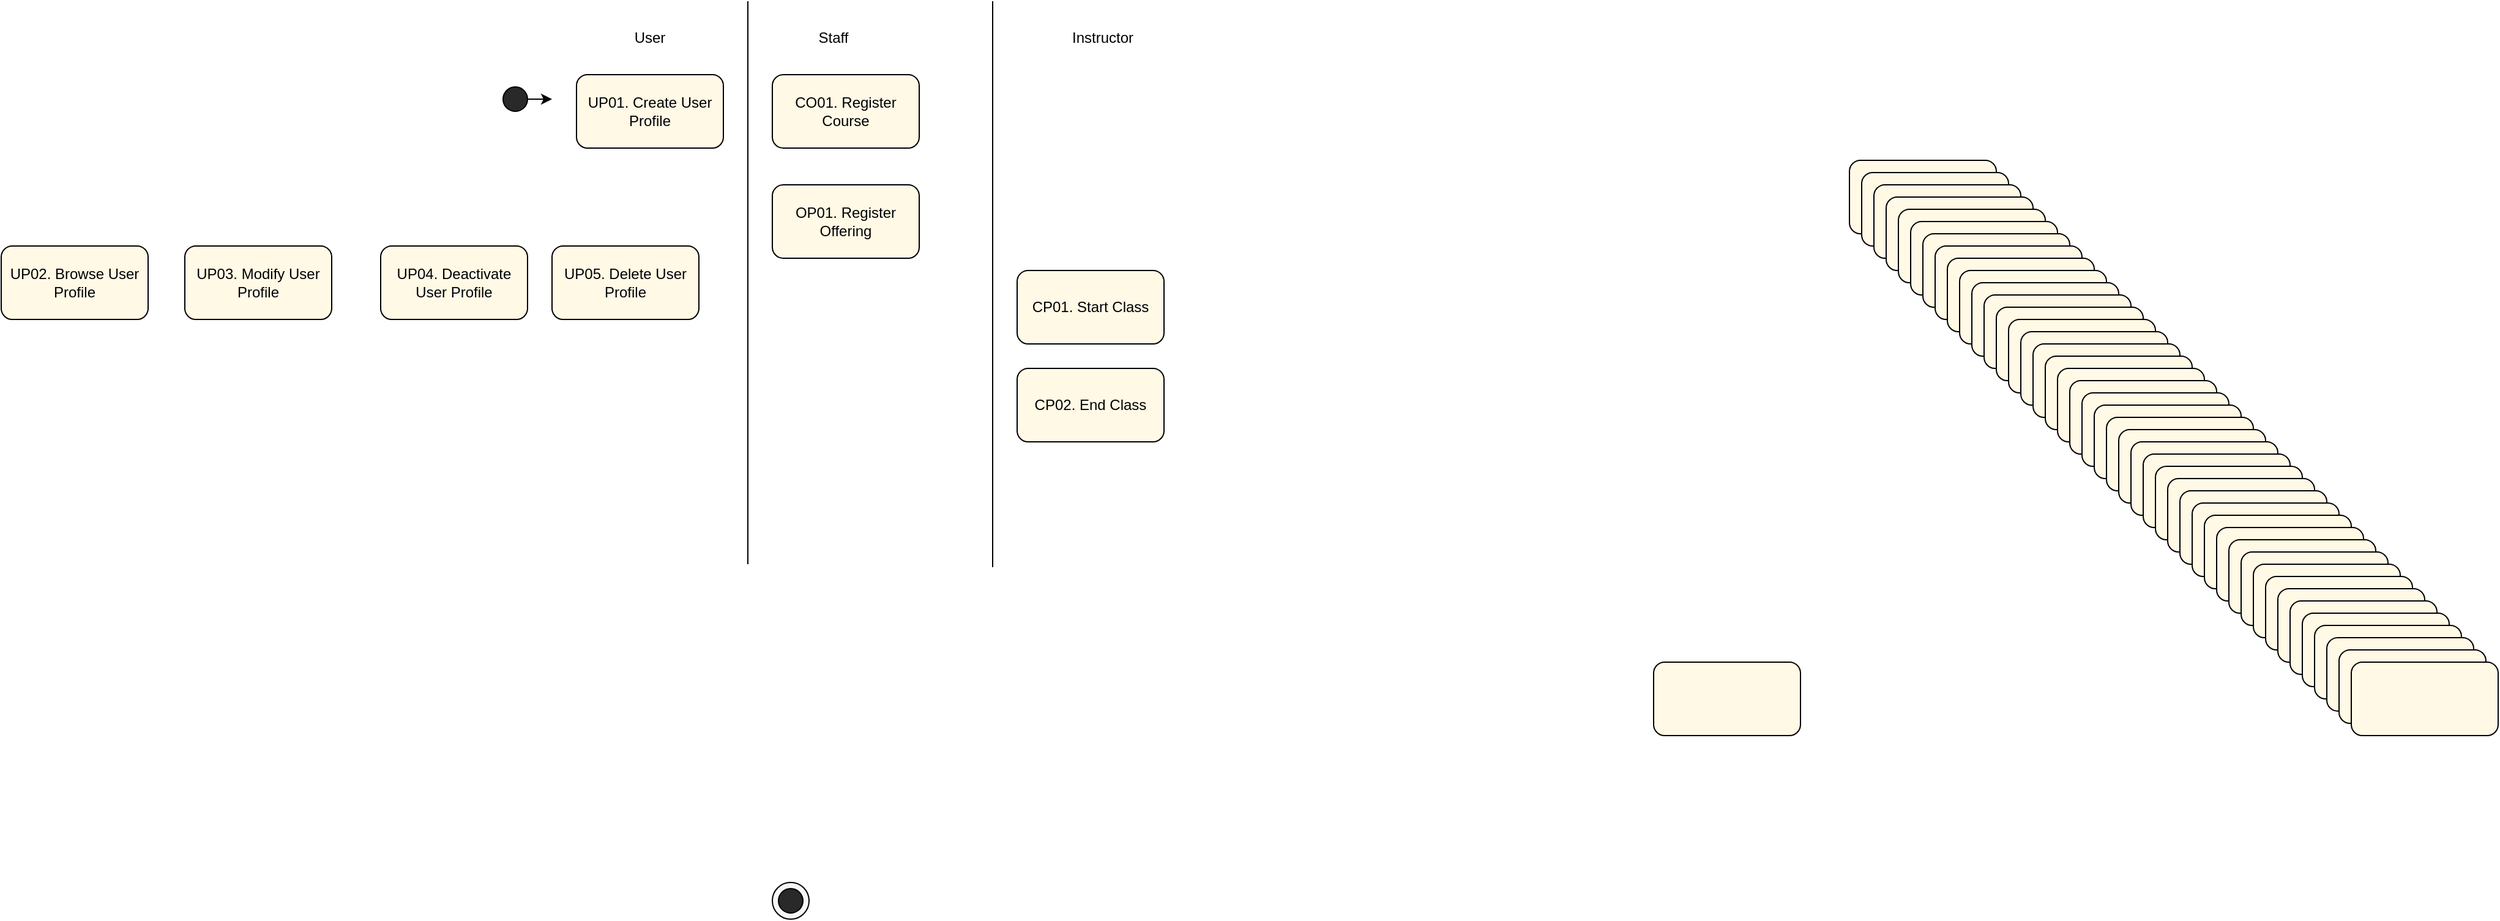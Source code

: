 <mxfile version="13.7.9" type="github">
  <diagram id="o5HTqguN4TyBWtxsFD9D" name="Page-1">
    <mxGraphModel dx="1416" dy="528" grid="1" gridSize="10" guides="1" tooltips="1" connect="1" arrows="1" fold="1" page="1" pageScale="1" pageWidth="827" pageHeight="1169" math="0" shadow="0">
      <root>
        <mxCell id="0" />
        <mxCell id="1" parent="0" />
        <mxCell id="fRjeeRejCwsMr5DVCLFa-1" value="" style="ellipse;whiteSpace=wrap;html=1;aspect=fixed;fillColor=#292929;" vertex="1" parent="1">
          <mxGeometry x="40" y="70" width="20" height="20" as="geometry" />
        </mxCell>
        <mxCell id="fRjeeRejCwsMr5DVCLFa-5" value="" style="group" vertex="1" connectable="0" parent="1">
          <mxGeometry x="260" y="720" width="30" height="30" as="geometry" />
        </mxCell>
        <mxCell id="fRjeeRejCwsMr5DVCLFa-3" value="" style="ellipse;whiteSpace=wrap;html=1;aspect=fixed;fillColor=#F7F7F7;" vertex="1" parent="fRjeeRejCwsMr5DVCLFa-5">
          <mxGeometry width="30" height="30" as="geometry" />
        </mxCell>
        <mxCell id="fRjeeRejCwsMr5DVCLFa-2" value="" style="ellipse;whiteSpace=wrap;html=1;aspect=fixed;fillColor=#292929;" vertex="1" parent="fRjeeRejCwsMr5DVCLFa-5">
          <mxGeometry x="5" y="5" width="20" height="20" as="geometry" />
        </mxCell>
        <mxCell id="fRjeeRejCwsMr5DVCLFa-7" value="UP01. Create User Profile" style="rounded=1;whiteSpace=wrap;html=1;fillColor=#FFF9E6;" vertex="1" parent="1">
          <mxGeometry x="100" y="60" width="120" height="60" as="geometry" />
        </mxCell>
        <mxCell id="fRjeeRejCwsMr5DVCLFa-8" value="CO01. Register Course" style="rounded=1;whiteSpace=wrap;html=1;fillColor=#FFF9E6;" vertex="1" parent="1">
          <mxGeometry x="260" y="60" width="120" height="60" as="geometry" />
        </mxCell>
        <mxCell id="fRjeeRejCwsMr5DVCLFa-9" value="" style="rounded=1;whiteSpace=wrap;html=1;fillColor=#FFF9E6;" vertex="1" parent="1">
          <mxGeometry x="1140" y="130" width="120" height="60" as="geometry" />
        </mxCell>
        <mxCell id="fRjeeRejCwsMr5DVCLFa-10" value="" style="rounded=1;whiteSpace=wrap;html=1;fillColor=#FFF9E6;" vertex="1" parent="1">
          <mxGeometry x="1150" y="140" width="120" height="60" as="geometry" />
        </mxCell>
        <mxCell id="fRjeeRejCwsMr5DVCLFa-11" value="" style="rounded=1;whiteSpace=wrap;html=1;fillColor=#FFF9E6;" vertex="1" parent="1">
          <mxGeometry x="1160" y="150" width="120" height="60" as="geometry" />
        </mxCell>
        <mxCell id="fRjeeRejCwsMr5DVCLFa-12" value="" style="rounded=1;whiteSpace=wrap;html=1;fillColor=#FFF9E6;" vertex="1" parent="1">
          <mxGeometry x="1170" y="160" width="120" height="60" as="geometry" />
        </mxCell>
        <mxCell id="fRjeeRejCwsMr5DVCLFa-13" value="" style="rounded=1;whiteSpace=wrap;html=1;fillColor=#FFF9E6;" vertex="1" parent="1">
          <mxGeometry x="1180" y="170" width="120" height="60" as="geometry" />
        </mxCell>
        <mxCell id="fRjeeRejCwsMr5DVCLFa-14" value="" style="rounded=1;whiteSpace=wrap;html=1;fillColor=#FFF9E6;" vertex="1" parent="1">
          <mxGeometry x="1190" y="180" width="120" height="60" as="geometry" />
        </mxCell>
        <mxCell id="fRjeeRejCwsMr5DVCLFa-15" value="" style="rounded=1;whiteSpace=wrap;html=1;fillColor=#FFF9E6;" vertex="1" parent="1">
          <mxGeometry x="1200" y="190" width="120" height="60" as="geometry" />
        </mxCell>
        <mxCell id="fRjeeRejCwsMr5DVCLFa-16" value="" style="rounded=1;whiteSpace=wrap;html=1;fillColor=#FFF9E6;" vertex="1" parent="1">
          <mxGeometry x="1210" y="200" width="120" height="60" as="geometry" />
        </mxCell>
        <mxCell id="fRjeeRejCwsMr5DVCLFa-17" value="" style="rounded=1;whiteSpace=wrap;html=1;fillColor=#FFF9E6;" vertex="1" parent="1">
          <mxGeometry x="1220" y="210" width="120" height="60" as="geometry" />
        </mxCell>
        <mxCell id="fRjeeRejCwsMr5DVCLFa-18" value="" style="rounded=1;whiteSpace=wrap;html=1;fillColor=#FFF9E6;" vertex="1" parent="1">
          <mxGeometry x="1230" y="220" width="120" height="60" as="geometry" />
        </mxCell>
        <mxCell id="fRjeeRejCwsMr5DVCLFa-19" value="" style="rounded=1;whiteSpace=wrap;html=1;fillColor=#FFF9E6;" vertex="1" parent="1">
          <mxGeometry x="1240" y="230" width="120" height="60" as="geometry" />
        </mxCell>
        <mxCell id="fRjeeRejCwsMr5DVCLFa-20" value="" style="rounded=1;whiteSpace=wrap;html=1;fillColor=#FFF9E6;" vertex="1" parent="1">
          <mxGeometry x="1250" y="240" width="120" height="60" as="geometry" />
        </mxCell>
        <mxCell id="fRjeeRejCwsMr5DVCLFa-21" value="" style="rounded=1;whiteSpace=wrap;html=1;fillColor=#FFF9E6;" vertex="1" parent="1">
          <mxGeometry x="1260" y="250" width="120" height="60" as="geometry" />
        </mxCell>
        <mxCell id="fRjeeRejCwsMr5DVCLFa-22" value="" style="rounded=1;whiteSpace=wrap;html=1;fillColor=#FFF9E6;" vertex="1" parent="1">
          <mxGeometry x="1270" y="260" width="120" height="60" as="geometry" />
        </mxCell>
        <mxCell id="fRjeeRejCwsMr5DVCLFa-23" value="" style="rounded=1;whiteSpace=wrap;html=1;fillColor=#FFF9E6;" vertex="1" parent="1">
          <mxGeometry x="1280" y="270" width="120" height="60" as="geometry" />
        </mxCell>
        <mxCell id="fRjeeRejCwsMr5DVCLFa-24" value="" style="rounded=1;whiteSpace=wrap;html=1;fillColor=#FFF9E6;" vertex="1" parent="1">
          <mxGeometry x="1290" y="280" width="120" height="60" as="geometry" />
        </mxCell>
        <mxCell id="fRjeeRejCwsMr5DVCLFa-25" value="" style="rounded=1;whiteSpace=wrap;html=1;fillColor=#FFF9E6;" vertex="1" parent="1">
          <mxGeometry x="1300" y="290" width="120" height="60" as="geometry" />
        </mxCell>
        <mxCell id="fRjeeRejCwsMr5DVCLFa-26" value="" style="rounded=1;whiteSpace=wrap;html=1;fillColor=#FFF9E6;" vertex="1" parent="1">
          <mxGeometry x="1310" y="300" width="120" height="60" as="geometry" />
        </mxCell>
        <mxCell id="fRjeeRejCwsMr5DVCLFa-27" value="" style="rounded=1;whiteSpace=wrap;html=1;fillColor=#FFF9E6;" vertex="1" parent="1">
          <mxGeometry x="1320" y="310" width="120" height="60" as="geometry" />
        </mxCell>
        <mxCell id="fRjeeRejCwsMr5DVCLFa-28" value="" style="rounded=1;whiteSpace=wrap;html=1;fillColor=#FFF9E6;" vertex="1" parent="1">
          <mxGeometry x="1330" y="320" width="120" height="60" as="geometry" />
        </mxCell>
        <mxCell id="fRjeeRejCwsMr5DVCLFa-29" value="" style="rounded=1;whiteSpace=wrap;html=1;fillColor=#FFF9E6;" vertex="1" parent="1">
          <mxGeometry x="1340" y="330" width="120" height="60" as="geometry" />
        </mxCell>
        <mxCell id="fRjeeRejCwsMr5DVCLFa-30" value="" style="rounded=1;whiteSpace=wrap;html=1;fillColor=#FFF9E6;" vertex="1" parent="1">
          <mxGeometry x="1350" y="340" width="120" height="60" as="geometry" />
        </mxCell>
        <mxCell id="fRjeeRejCwsMr5DVCLFa-31" value="" style="rounded=1;whiteSpace=wrap;html=1;fillColor=#FFF9E6;" vertex="1" parent="1">
          <mxGeometry x="1360" y="350" width="120" height="60" as="geometry" />
        </mxCell>
        <mxCell id="fRjeeRejCwsMr5DVCLFa-32" value="" style="rounded=1;whiteSpace=wrap;html=1;fillColor=#FFF9E6;" vertex="1" parent="1">
          <mxGeometry x="1370" y="360" width="120" height="60" as="geometry" />
        </mxCell>
        <mxCell id="fRjeeRejCwsMr5DVCLFa-33" value="" style="rounded=1;whiteSpace=wrap;html=1;fillColor=#FFF9E6;" vertex="1" parent="1">
          <mxGeometry x="1380" y="370" width="120" height="60" as="geometry" />
        </mxCell>
        <mxCell id="fRjeeRejCwsMr5DVCLFa-34" value="" style="rounded=1;whiteSpace=wrap;html=1;fillColor=#FFF9E6;" vertex="1" parent="1">
          <mxGeometry x="1390" y="380" width="120" height="60" as="geometry" />
        </mxCell>
        <mxCell id="fRjeeRejCwsMr5DVCLFa-35" value="" style="rounded=1;whiteSpace=wrap;html=1;fillColor=#FFF9E6;" vertex="1" parent="1">
          <mxGeometry x="1400" y="390" width="120" height="60" as="geometry" />
        </mxCell>
        <mxCell id="fRjeeRejCwsMr5DVCLFa-36" value="" style="rounded=1;whiteSpace=wrap;html=1;fillColor=#FFF9E6;" vertex="1" parent="1">
          <mxGeometry x="1410" y="400" width="120" height="60" as="geometry" />
        </mxCell>
        <mxCell id="fRjeeRejCwsMr5DVCLFa-37" value="" style="rounded=1;whiteSpace=wrap;html=1;fillColor=#FFF9E6;" vertex="1" parent="1">
          <mxGeometry x="1420" y="410" width="120" height="60" as="geometry" />
        </mxCell>
        <mxCell id="fRjeeRejCwsMr5DVCLFa-38" value="" style="rounded=1;whiteSpace=wrap;html=1;fillColor=#FFF9E6;" vertex="1" parent="1">
          <mxGeometry x="1430" y="420" width="120" height="60" as="geometry" />
        </mxCell>
        <mxCell id="fRjeeRejCwsMr5DVCLFa-39" value="" style="rounded=1;whiteSpace=wrap;html=1;fillColor=#FFF9E6;" vertex="1" parent="1">
          <mxGeometry x="1440" y="430" width="120" height="60" as="geometry" />
        </mxCell>
        <mxCell id="fRjeeRejCwsMr5DVCLFa-40" value="" style="rounded=1;whiteSpace=wrap;html=1;fillColor=#FFF9E6;" vertex="1" parent="1">
          <mxGeometry x="1450" y="440" width="120" height="60" as="geometry" />
        </mxCell>
        <mxCell id="fRjeeRejCwsMr5DVCLFa-41" value="" style="rounded=1;whiteSpace=wrap;html=1;fillColor=#FFF9E6;" vertex="1" parent="1">
          <mxGeometry x="1460" y="450" width="120" height="60" as="geometry" />
        </mxCell>
        <mxCell id="fRjeeRejCwsMr5DVCLFa-42" value="" style="rounded=1;whiteSpace=wrap;html=1;fillColor=#FFF9E6;" vertex="1" parent="1">
          <mxGeometry x="1470" y="460" width="120" height="60" as="geometry" />
        </mxCell>
        <mxCell id="fRjeeRejCwsMr5DVCLFa-43" value="" style="rounded=1;whiteSpace=wrap;html=1;fillColor=#FFF9E6;" vertex="1" parent="1">
          <mxGeometry x="1480" y="470" width="120" height="60" as="geometry" />
        </mxCell>
        <mxCell id="fRjeeRejCwsMr5DVCLFa-44" value="" style="rounded=1;whiteSpace=wrap;html=1;fillColor=#FFF9E6;" vertex="1" parent="1">
          <mxGeometry x="1490" y="480" width="120" height="60" as="geometry" />
        </mxCell>
        <mxCell id="fRjeeRejCwsMr5DVCLFa-45" value="" style="rounded=1;whiteSpace=wrap;html=1;fillColor=#FFF9E6;" vertex="1" parent="1">
          <mxGeometry x="1500" y="490" width="120" height="60" as="geometry" />
        </mxCell>
        <mxCell id="fRjeeRejCwsMr5DVCLFa-46" value="" style="rounded=1;whiteSpace=wrap;html=1;fillColor=#FFF9E6;" vertex="1" parent="1">
          <mxGeometry x="1510" y="500" width="120" height="60" as="geometry" />
        </mxCell>
        <mxCell id="fRjeeRejCwsMr5DVCLFa-47" value="" style="rounded=1;whiteSpace=wrap;html=1;fillColor=#FFF9E6;" vertex="1" parent="1">
          <mxGeometry x="1520" y="510" width="120" height="60" as="geometry" />
        </mxCell>
        <mxCell id="fRjeeRejCwsMr5DVCLFa-48" value="" style="rounded=1;whiteSpace=wrap;html=1;fillColor=#FFF9E6;" vertex="1" parent="1">
          <mxGeometry x="1530" y="520" width="120" height="60" as="geometry" />
        </mxCell>
        <mxCell id="fRjeeRejCwsMr5DVCLFa-49" value="" style="rounded=1;whiteSpace=wrap;html=1;fillColor=#FFF9E6;" vertex="1" parent="1">
          <mxGeometry x="1540" y="530" width="120" height="60" as="geometry" />
        </mxCell>
        <mxCell id="fRjeeRejCwsMr5DVCLFa-50" value="" style="rounded=1;whiteSpace=wrap;html=1;fillColor=#FFF9E6;" vertex="1" parent="1">
          <mxGeometry x="1550" y="540" width="120" height="60" as="geometry" />
        </mxCell>
        <mxCell id="fRjeeRejCwsMr5DVCLFa-51" value="UP05. Delete User Profile" style="rounded=1;whiteSpace=wrap;html=1;fillColor=#FFF9E6;" vertex="1" parent="1">
          <mxGeometry x="80" y="200" width="120" height="60" as="geometry" />
        </mxCell>
        <mxCell id="fRjeeRejCwsMr5DVCLFa-52" value="UP04. Deactivate User Profile" style="rounded=1;whiteSpace=wrap;html=1;fillColor=#FFF9E6;" vertex="1" parent="1">
          <mxGeometry x="-60" y="200" width="120" height="60" as="geometry" />
        </mxCell>
        <mxCell id="fRjeeRejCwsMr5DVCLFa-53" value="UP03. Modify User Profile" style="rounded=1;whiteSpace=wrap;html=1;fillColor=#FFF9E6;" vertex="1" parent="1">
          <mxGeometry x="-220" y="200" width="120" height="60" as="geometry" />
        </mxCell>
        <mxCell id="fRjeeRejCwsMr5DVCLFa-54" value="UP02. Browse User Profile" style="rounded=1;whiteSpace=wrap;html=1;fillColor=#FFF9E6;" vertex="1" parent="1">
          <mxGeometry x="-370" y="200" width="120" height="60" as="geometry" />
        </mxCell>
        <mxCell id="fRjeeRejCwsMr5DVCLFa-55" value="CP02. End Class" style="rounded=1;whiteSpace=wrap;html=1;fillColor=#FFF9E6;" vertex="1" parent="1">
          <mxGeometry x="460" y="300" width="120" height="60" as="geometry" />
        </mxCell>
        <mxCell id="fRjeeRejCwsMr5DVCLFa-56" value="CP01. Start Class" style="rounded=1;whiteSpace=wrap;html=1;fillColor=#FFF9E6;" vertex="1" parent="1">
          <mxGeometry x="460" y="220" width="120" height="60" as="geometry" />
        </mxCell>
        <mxCell id="fRjeeRejCwsMr5DVCLFa-57" value="OP01. Register Offering" style="rounded=1;whiteSpace=wrap;html=1;fillColor=#FFF9E6;" vertex="1" parent="1">
          <mxGeometry x="260" y="150" width="120" height="60" as="geometry" />
        </mxCell>
        <mxCell id="fRjeeRejCwsMr5DVCLFa-58" value="" style="rounded=1;whiteSpace=wrap;html=1;fillColor=#FFF9E6;" vertex="1" parent="1">
          <mxGeometry x="980" y="540" width="120" height="60" as="geometry" />
        </mxCell>
        <mxCell id="fRjeeRejCwsMr5DVCLFa-70" value="User" style="text;html=1;strokeColor=none;fillColor=none;align=center;verticalAlign=middle;whiteSpace=wrap;rounded=0;" vertex="1" parent="1">
          <mxGeometry x="140" y="20" width="40" height="20" as="geometry" />
        </mxCell>
        <mxCell id="fRjeeRejCwsMr5DVCLFa-71" value="" style="endArrow=none;html=1;" edge="1" parent="1">
          <mxGeometry width="50" height="50" relative="1" as="geometry">
            <mxPoint x="240" y="460" as="sourcePoint" />
            <mxPoint x="240" as="targetPoint" />
          </mxGeometry>
        </mxCell>
        <mxCell id="fRjeeRejCwsMr5DVCLFa-72" value="" style="endArrow=classic;html=1;exitX=1;exitY=0.5;exitDx=0;exitDy=0;" edge="1" parent="1" source="fRjeeRejCwsMr5DVCLFa-1">
          <mxGeometry width="50" height="50" relative="1" as="geometry">
            <mxPoint y="240" as="sourcePoint" />
            <mxPoint x="80" y="80" as="targetPoint" />
          </mxGeometry>
        </mxCell>
        <mxCell id="fRjeeRejCwsMr5DVCLFa-73" value="Staff" style="text;html=1;strokeColor=none;fillColor=none;align=center;verticalAlign=middle;whiteSpace=wrap;rounded=0;" vertex="1" parent="1">
          <mxGeometry x="290" y="20" width="40" height="20" as="geometry" />
        </mxCell>
        <mxCell id="fRjeeRejCwsMr5DVCLFa-75" value="" style="endArrow=none;html=1;" edge="1" parent="1">
          <mxGeometry width="50" height="50" relative="1" as="geometry">
            <mxPoint x="440" y="462.353" as="sourcePoint" />
            <mxPoint x="440" as="targetPoint" />
          </mxGeometry>
        </mxCell>
        <mxCell id="fRjeeRejCwsMr5DVCLFa-77" value="Instructor" style="text;html=1;strokeColor=none;fillColor=none;align=center;verticalAlign=middle;whiteSpace=wrap;rounded=0;" vertex="1" parent="1">
          <mxGeometry x="510" y="20" width="40" height="20" as="geometry" />
        </mxCell>
      </root>
    </mxGraphModel>
  </diagram>
</mxfile>
